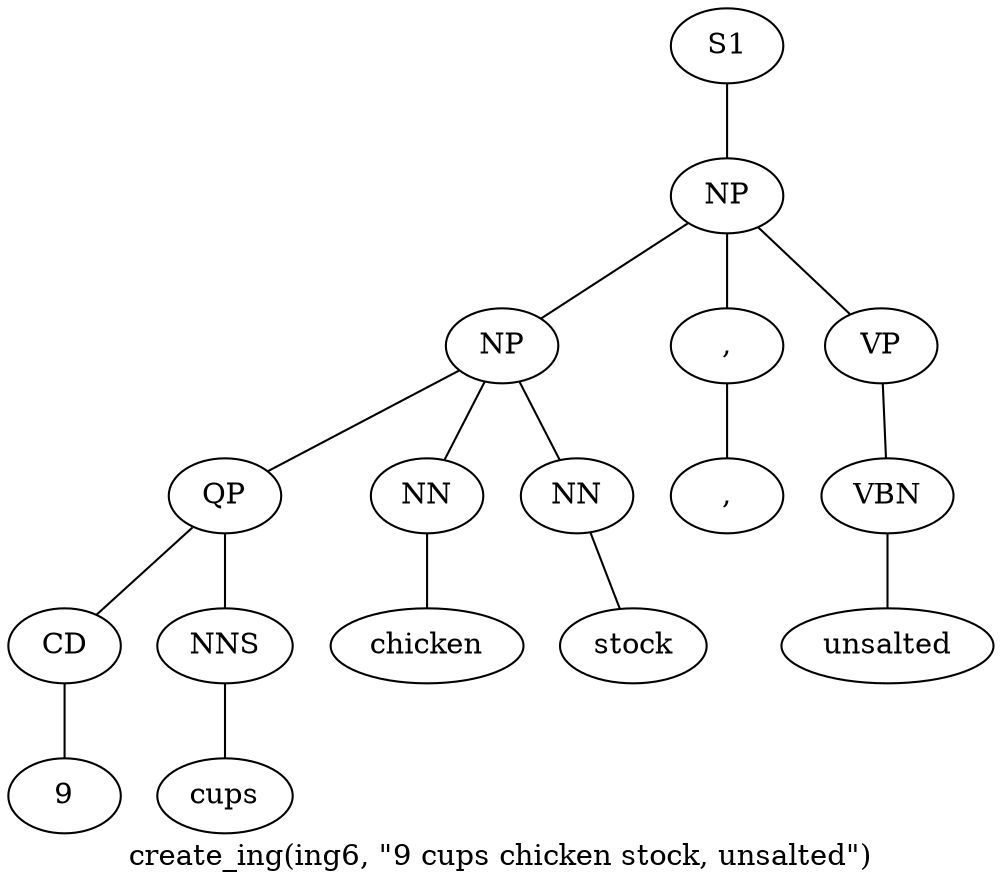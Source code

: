 graph SyntaxGraph {
	label = "create_ing(ing6, \"9 cups chicken stock, unsalted\")";
	Node0 [label="S1"];
	Node1 [label="NP"];
	Node2 [label="NP"];
	Node3 [label="QP"];
	Node4 [label="CD"];
	Node5 [label="9"];
	Node6 [label="NNS"];
	Node7 [label="cups"];
	Node8 [label="NN"];
	Node9 [label="chicken"];
	Node10 [label="NN"];
	Node11 [label="stock"];
	Node12 [label=","];
	Node13 [label=","];
	Node14 [label="VP"];
	Node15 [label="VBN"];
	Node16 [label="unsalted"];

	Node0 -- Node1;
	Node1 -- Node2;
	Node1 -- Node12;
	Node1 -- Node14;
	Node2 -- Node3;
	Node2 -- Node8;
	Node2 -- Node10;
	Node3 -- Node4;
	Node3 -- Node6;
	Node4 -- Node5;
	Node6 -- Node7;
	Node8 -- Node9;
	Node10 -- Node11;
	Node12 -- Node13;
	Node14 -- Node15;
	Node15 -- Node16;
}